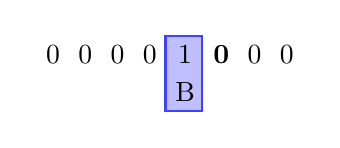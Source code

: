 \begin{tikzpicture}
    \matrix (m) at (0,0) [matrix of nodes] {
        0 & 0 & 0 & 0 & 1 & \textbf{0} & 0 & 0 \\
          &   &   &   & B \\
    };

    \begin{pgfonlayer}{background}
        \draw[draw=blue!75,fill=blue!25,thick] (m-2-5.south west) rectangle (m-1-5.north east);
    \end{pgfonlayer}
\end{tikzpicture}
